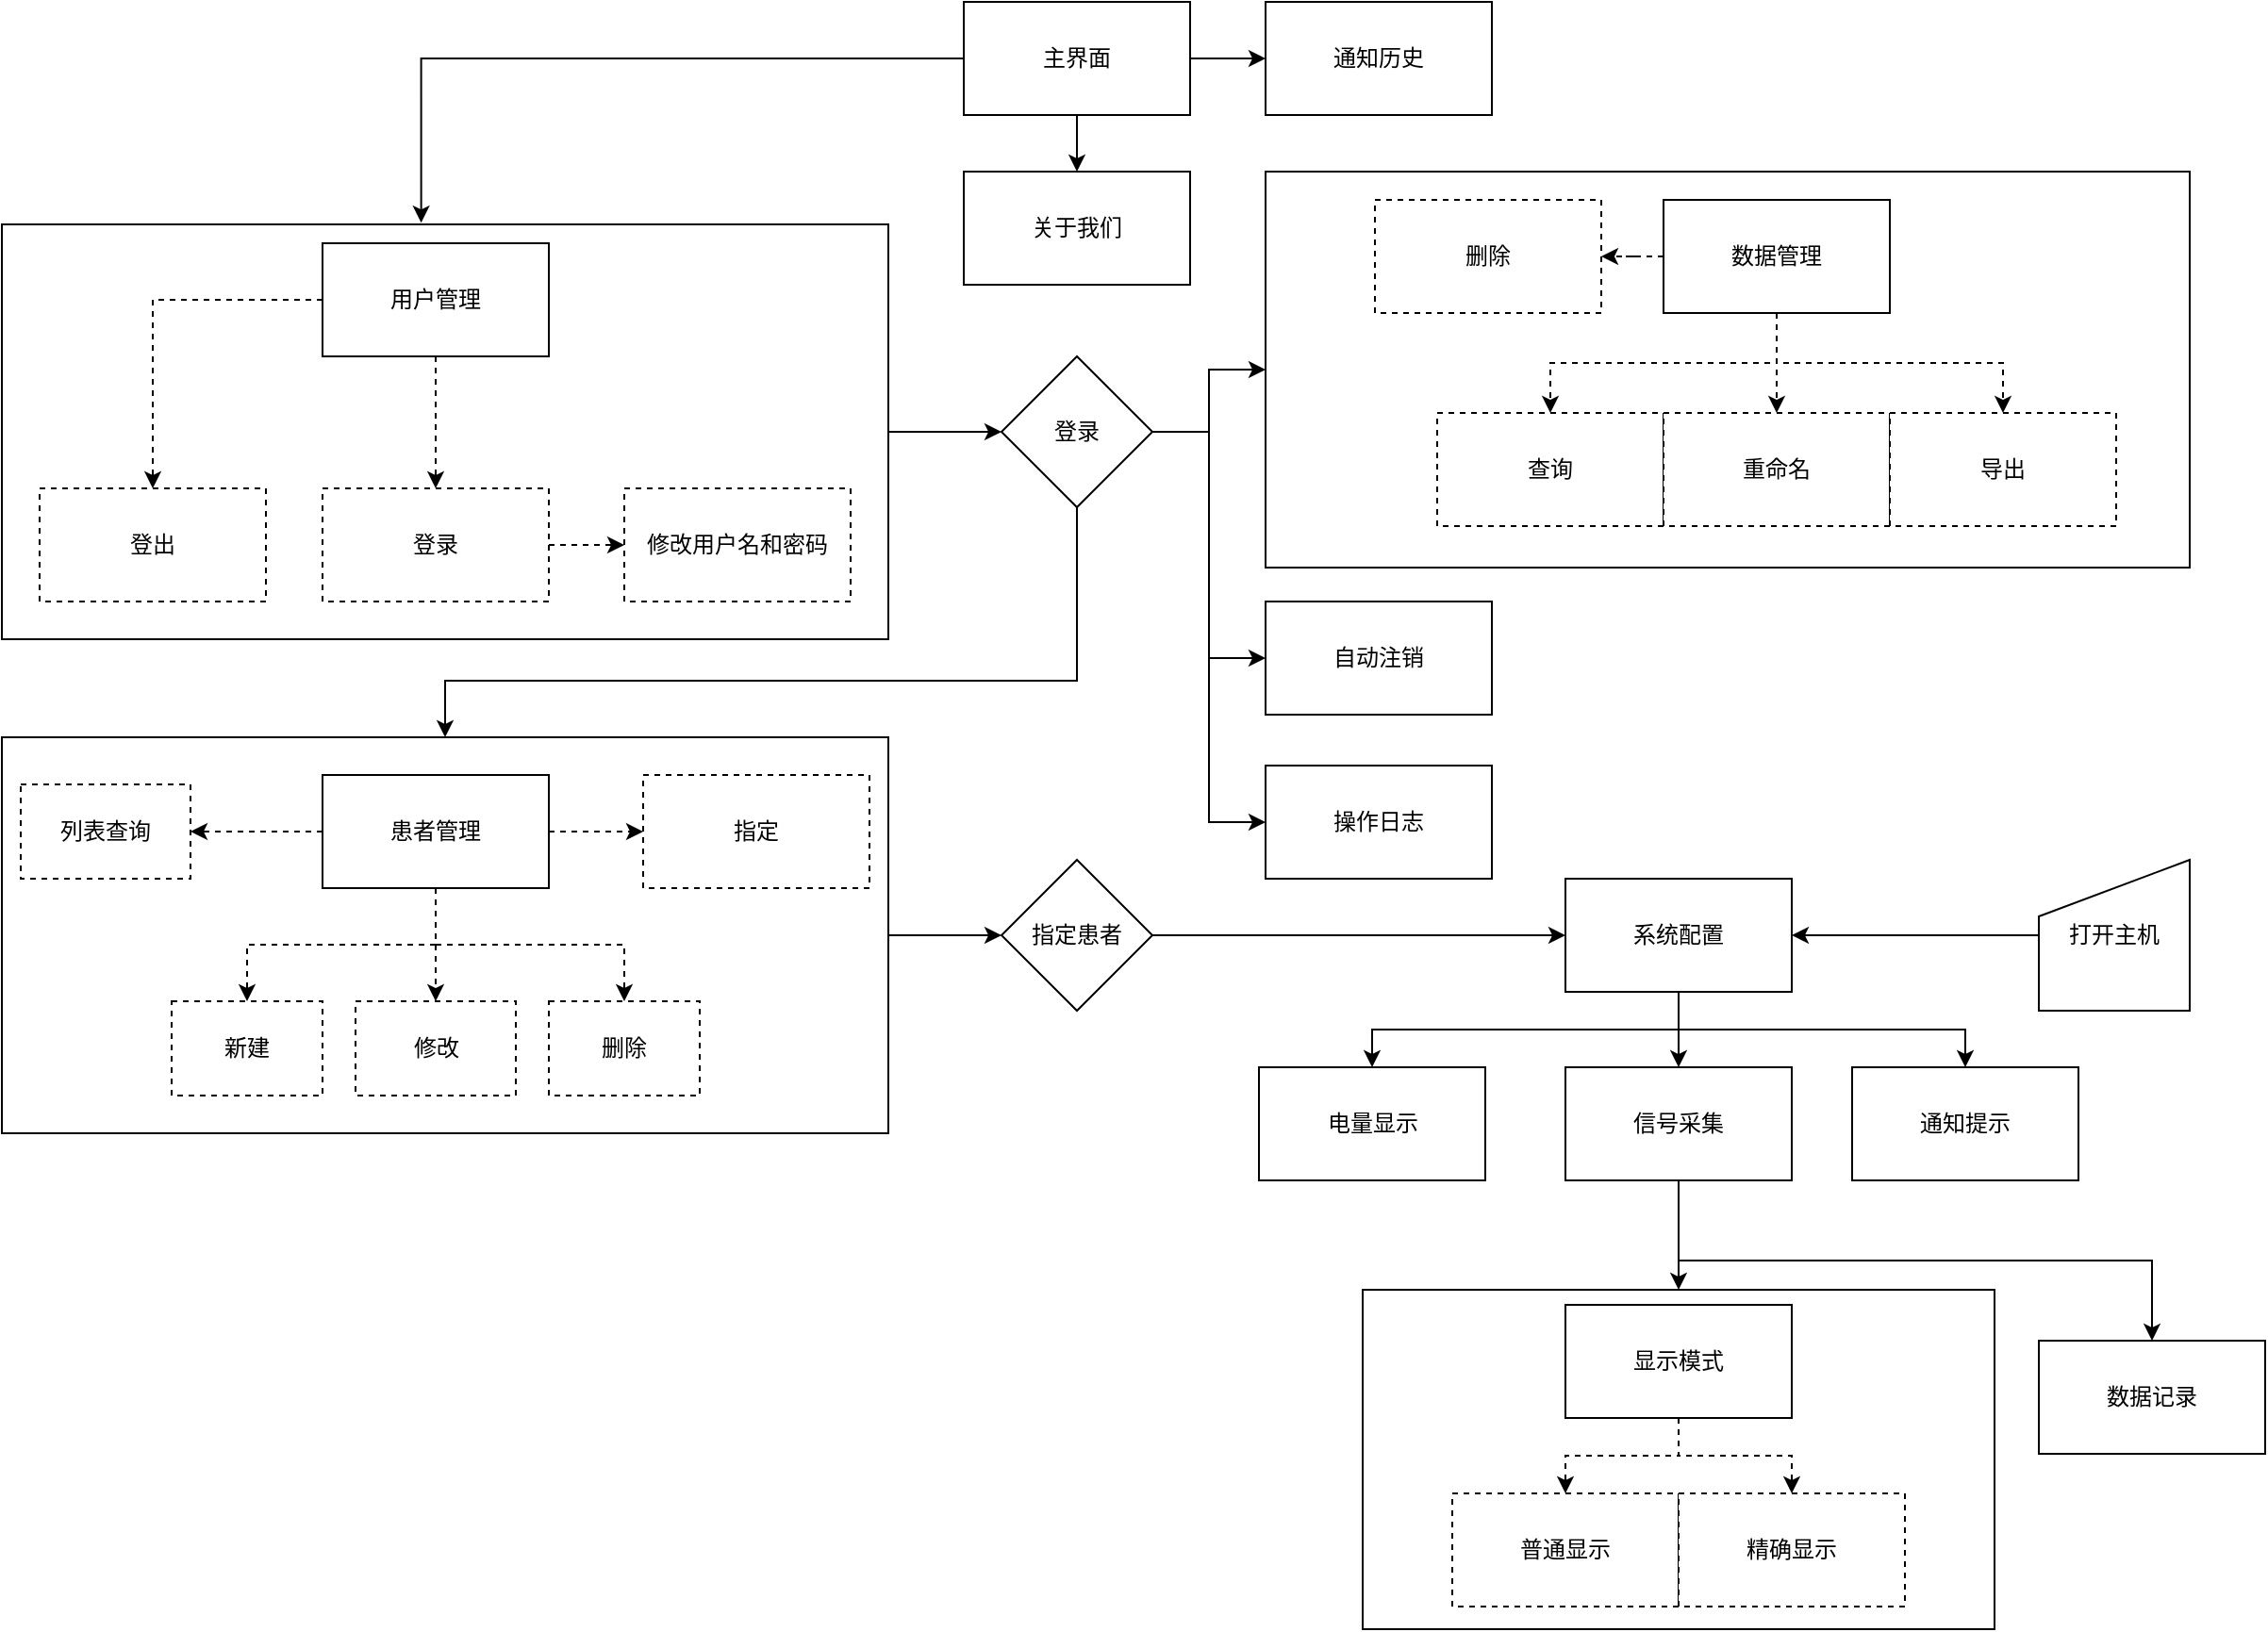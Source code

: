 <mxfile version="22.1.5" type="github">
  <diagram name="第 1 页" id="-Ap52MZwl_gN1Nkvw6ww">
    <mxGraphModel dx="2074" dy="1078" grid="1" gridSize="10" guides="1" tooltips="1" connect="1" arrows="1" fold="1" page="1" pageScale="1" pageWidth="827" pageHeight="1169" math="0" shadow="0">
      <root>
        <mxCell id="0" />
        <mxCell id="1" parent="0" />
        <mxCell id="wdBuc7eoAil308pSurVw-1" value="" style="whiteSpace=wrap;html=1;rounded=0;" vertex="1" parent="1">
          <mxGeometry x="921.5" y="743" width="335" height="180" as="geometry" />
        </mxCell>
        <mxCell id="wdBuc7eoAil308pSurVw-2" value="" style="whiteSpace=wrap;html=1;rounded=0;" vertex="1" parent="1">
          <mxGeometry x="870" y="150" width="490" height="210" as="geometry" />
        </mxCell>
        <mxCell id="wdBuc7eoAil308pSurVw-3" value="" style="edgeStyle=orthogonalEdgeStyle;rounded=0;orthogonalLoop=1;jettySize=auto;html=1;" edge="1" parent="1" source="wdBuc7eoAil308pSurVw-4" target="wdBuc7eoAil308pSurVw-60">
          <mxGeometry relative="1" as="geometry" />
        </mxCell>
        <mxCell id="wdBuc7eoAil308pSurVw-4" value="" style="whiteSpace=wrap;html=1;rounded=0;" vertex="1" parent="1">
          <mxGeometry x="200" y="450" width="470" height="210" as="geometry" />
        </mxCell>
        <mxCell id="wdBuc7eoAil308pSurVw-5" value="" style="edgeStyle=orthogonalEdgeStyle;rounded=0;orthogonalLoop=1;jettySize=auto;html=1;" edge="1" parent="1" source="wdBuc7eoAil308pSurVw-6" target="wdBuc7eoAil308pSurVw-58">
          <mxGeometry relative="1" as="geometry" />
        </mxCell>
        <mxCell id="wdBuc7eoAil308pSurVw-6" value="" style="rounded=0;whiteSpace=wrap;html=1;" vertex="1" parent="1">
          <mxGeometry x="200" y="178" width="470" height="220" as="geometry" />
        </mxCell>
        <mxCell id="wdBuc7eoAil308pSurVw-7" value="" style="edgeStyle=orthogonalEdgeStyle;rounded=0;orthogonalLoop=1;jettySize=auto;html=1;entryX=0.473;entryY=-0.004;entryDx=0;entryDy=0;entryPerimeter=0;" edge="1" parent="1" source="wdBuc7eoAil308pSurVw-10" target="wdBuc7eoAil308pSurVw-6">
          <mxGeometry relative="1" as="geometry" />
        </mxCell>
        <mxCell id="wdBuc7eoAil308pSurVw-8" value="" style="edgeStyle=orthogonalEdgeStyle;rounded=0;orthogonalLoop=1;jettySize=auto;html=1;" edge="1" parent="1" source="wdBuc7eoAil308pSurVw-10" target="wdBuc7eoAil308pSurVw-29">
          <mxGeometry relative="1" as="geometry" />
        </mxCell>
        <mxCell id="wdBuc7eoAil308pSurVw-9" value="" style="edgeStyle=orthogonalEdgeStyle;rounded=0;orthogonalLoop=1;jettySize=auto;html=1;" edge="1" parent="1" source="wdBuc7eoAil308pSurVw-10" target="wdBuc7eoAil308pSurVw-63">
          <mxGeometry relative="1" as="geometry" />
        </mxCell>
        <mxCell id="wdBuc7eoAil308pSurVw-10" value="主界面" style="rounded=0;html=1;whiteSpace=wrap;" vertex="1" parent="1">
          <mxGeometry x="710" y="60" width="120" height="60" as="geometry" />
        </mxCell>
        <mxCell id="wdBuc7eoAil308pSurVw-11" value="" style="edgeStyle=orthogonalEdgeStyle;rounded=0;orthogonalLoop=1;jettySize=auto;html=1;dashed=1;" edge="1" parent="1" source="wdBuc7eoAil308pSurVw-14" target="wdBuc7eoAil308pSurVw-15">
          <mxGeometry relative="1" as="geometry" />
        </mxCell>
        <mxCell id="wdBuc7eoAil308pSurVw-12" value="" style="edgeStyle=orthogonalEdgeStyle;rounded=0;orthogonalLoop=1;jettySize=auto;html=1;dashed=1;" edge="1" parent="1" source="wdBuc7eoAil308pSurVw-14" target="wdBuc7eoAil308pSurVw-16">
          <mxGeometry relative="1" as="geometry" />
        </mxCell>
        <mxCell id="wdBuc7eoAil308pSurVw-13" value="" style="edgeStyle=orthogonalEdgeStyle;rounded=0;orthogonalLoop=1;jettySize=auto;html=1;dashed=1;exitX=1;exitY=0.5;exitDx=0;exitDy=0;" edge="1" parent="1" source="wdBuc7eoAil308pSurVw-16" target="wdBuc7eoAil308pSurVw-17">
          <mxGeometry relative="1" as="geometry" />
        </mxCell>
        <mxCell id="wdBuc7eoAil308pSurVw-14" value="用户管理" style="whiteSpace=wrap;html=1;rounded=0;" vertex="1" parent="1">
          <mxGeometry x="370" y="188" width="120" height="60" as="geometry" />
        </mxCell>
        <mxCell id="wdBuc7eoAil308pSurVw-15" value="登出" style="whiteSpace=wrap;html=1;rounded=0;dashed=1;" vertex="1" parent="1">
          <mxGeometry x="220" y="318" width="120" height="60" as="geometry" />
        </mxCell>
        <mxCell id="wdBuc7eoAil308pSurVw-16" value="登录" style="whiteSpace=wrap;html=1;rounded=0;dashed=1;" vertex="1" parent="1">
          <mxGeometry x="370" y="318" width="120" height="60" as="geometry" />
        </mxCell>
        <mxCell id="wdBuc7eoAil308pSurVw-17" value="修改用户名和密码" style="whiteSpace=wrap;html=1;rounded=0;dashed=1;" vertex="1" parent="1">
          <mxGeometry x="530" y="318" width="120" height="60" as="geometry" />
        </mxCell>
        <mxCell id="wdBuc7eoAil308pSurVw-18" value="" style="edgeStyle=orthogonalEdgeStyle;rounded=0;orthogonalLoop=1;jettySize=auto;html=1;dashed=1;" edge="1" parent="1" source="wdBuc7eoAil308pSurVw-23" target="wdBuc7eoAil308pSurVw-24">
          <mxGeometry relative="1" as="geometry" />
        </mxCell>
        <mxCell id="wdBuc7eoAil308pSurVw-19" value="" style="edgeStyle=orthogonalEdgeStyle;rounded=0;orthogonalLoop=1;jettySize=auto;html=1;dashed=1;" edge="1" parent="1" source="wdBuc7eoAil308pSurVw-23" target="wdBuc7eoAil308pSurVw-25">
          <mxGeometry relative="1" as="geometry" />
        </mxCell>
        <mxCell id="wdBuc7eoAil308pSurVw-20" value="" style="edgeStyle=orthogonalEdgeStyle;rounded=0;orthogonalLoop=1;jettySize=auto;html=1;dashed=1;" edge="1" parent="1" source="wdBuc7eoAil308pSurVw-23" target="wdBuc7eoAil308pSurVw-26">
          <mxGeometry relative="1" as="geometry" />
        </mxCell>
        <mxCell id="wdBuc7eoAil308pSurVw-21" value="" style="edgeStyle=orthogonalEdgeStyle;rounded=0;orthogonalLoop=1;jettySize=auto;html=1;dashed=1;" edge="1" parent="1" source="wdBuc7eoAil308pSurVw-23" target="wdBuc7eoAil308pSurVw-28">
          <mxGeometry relative="1" as="geometry" />
        </mxCell>
        <mxCell id="wdBuc7eoAil308pSurVw-22" style="edgeStyle=orthogonalEdgeStyle;rounded=0;orthogonalLoop=1;jettySize=auto;html=1;entryX=0.5;entryY=0;entryDx=0;entryDy=0;dashed=1;" edge="1" parent="1" source="wdBuc7eoAil308pSurVw-23" target="wdBuc7eoAil308pSurVw-27">
          <mxGeometry relative="1" as="geometry" />
        </mxCell>
        <mxCell id="wdBuc7eoAil308pSurVw-23" value="患者管理" style="rounded=0;whiteSpace=wrap;html=1;" vertex="1" parent="1">
          <mxGeometry x="370" y="470" width="120" height="60" as="geometry" />
        </mxCell>
        <mxCell id="wdBuc7eoAil308pSurVw-24" value="指定" style="whiteSpace=wrap;html=1;rounded=0;dashed=1;" vertex="1" parent="1">
          <mxGeometry x="540" y="470" width="120" height="60" as="geometry" />
        </mxCell>
        <mxCell id="wdBuc7eoAil308pSurVw-25" value="列表查询" style="whiteSpace=wrap;html=1;rounded=0;dashed=1;" vertex="1" parent="1">
          <mxGeometry x="210" y="475" width="90" height="50" as="geometry" />
        </mxCell>
        <mxCell id="wdBuc7eoAil308pSurVw-26" value="新建" style="whiteSpace=wrap;html=1;rounded=0;dashed=1;" vertex="1" parent="1">
          <mxGeometry x="290" y="590" width="80" height="50" as="geometry" />
        </mxCell>
        <mxCell id="wdBuc7eoAil308pSurVw-27" value="删除" style="whiteSpace=wrap;html=1;rounded=0;dashed=1;" vertex="1" parent="1">
          <mxGeometry x="490" y="590" width="80" height="50" as="geometry" />
        </mxCell>
        <mxCell id="wdBuc7eoAil308pSurVw-28" value="&lt;div&gt;修改&lt;/div&gt;" style="whiteSpace=wrap;html=1;rounded=0;dashed=1;" vertex="1" parent="1">
          <mxGeometry x="387.5" y="590" width="85" height="50" as="geometry" />
        </mxCell>
        <mxCell id="wdBuc7eoAil308pSurVw-29" value="关于我们" style="whiteSpace=wrap;html=1;rounded=0;" vertex="1" parent="1">
          <mxGeometry x="710" y="150" width="120" height="60" as="geometry" />
        </mxCell>
        <mxCell id="wdBuc7eoAil308pSurVw-30" value="" style="edgeStyle=orthogonalEdgeStyle;rounded=0;orthogonalLoop=1;jettySize=auto;html=1;dashed=1;" edge="1" parent="1" source="wdBuc7eoAil308pSurVw-34" target="wdBuc7eoAil308pSurVw-35">
          <mxGeometry relative="1" as="geometry" />
        </mxCell>
        <mxCell id="wdBuc7eoAil308pSurVw-31" value="" style="edgeStyle=orthogonalEdgeStyle;rounded=0;orthogonalLoop=1;jettySize=auto;html=1;dashed=1;" edge="1" parent="1" source="wdBuc7eoAil308pSurVw-34" target="wdBuc7eoAil308pSurVw-36">
          <mxGeometry relative="1" as="geometry" />
        </mxCell>
        <mxCell id="wdBuc7eoAil308pSurVw-32" value="" style="edgeStyle=orthogonalEdgeStyle;rounded=0;orthogonalLoop=1;jettySize=auto;html=1;dashed=1;" edge="1" parent="1" source="wdBuc7eoAil308pSurVw-34" target="wdBuc7eoAil308pSurVw-37">
          <mxGeometry relative="1" as="geometry" />
        </mxCell>
        <mxCell id="wdBuc7eoAil308pSurVw-33" value="" style="edgeStyle=orthogonalEdgeStyle;rounded=0;orthogonalLoop=1;jettySize=auto;html=1;dashed=1;" edge="1" parent="1" source="wdBuc7eoAil308pSurVw-34" target="wdBuc7eoAil308pSurVw-38">
          <mxGeometry relative="1" as="geometry" />
        </mxCell>
        <mxCell id="wdBuc7eoAil308pSurVw-34" value="数据管理" style="rounded=0;whiteSpace=wrap;html=1;" vertex="1" parent="1">
          <mxGeometry x="1081" y="165" width="120" height="60" as="geometry" />
        </mxCell>
        <mxCell id="wdBuc7eoAil308pSurVw-35" value="删除" style="whiteSpace=wrap;html=1;rounded=0;dashed=1;" vertex="1" parent="1">
          <mxGeometry x="928" y="165" width="120" height="60" as="geometry" />
        </mxCell>
        <mxCell id="wdBuc7eoAil308pSurVw-36" value="查询" style="whiteSpace=wrap;html=1;rounded=0;dashed=1;" vertex="1" parent="1">
          <mxGeometry x="961" y="278" width="120" height="60" as="geometry" />
        </mxCell>
        <mxCell id="wdBuc7eoAil308pSurVw-37" value="重命名" style="whiteSpace=wrap;html=1;rounded=0;dashed=1;" vertex="1" parent="1">
          <mxGeometry x="1081" y="278" width="120" height="60" as="geometry" />
        </mxCell>
        <mxCell id="wdBuc7eoAil308pSurVw-38" value="导出" style="whiteSpace=wrap;html=1;rounded=0;dashed=1;" vertex="1" parent="1">
          <mxGeometry x="1201" y="278" width="120" height="60" as="geometry" />
        </mxCell>
        <mxCell id="wdBuc7eoAil308pSurVw-39" value="" style="edgeStyle=orthogonalEdgeStyle;rounded=0;orthogonalLoop=1;jettySize=auto;html=1;" edge="1" parent="1" source="wdBuc7eoAil308pSurVw-42" target="wdBuc7eoAil308pSurVw-45">
          <mxGeometry relative="1" as="geometry" />
        </mxCell>
        <mxCell id="wdBuc7eoAil308pSurVw-40" value="" style="edgeStyle=orthogonalEdgeStyle;rounded=0;orthogonalLoop=1;jettySize=auto;html=1;exitX=0.5;exitY=1;exitDx=0;exitDy=0;" edge="1" parent="1" source="wdBuc7eoAil308pSurVw-42" target="wdBuc7eoAil308pSurVw-53">
          <mxGeometry relative="1" as="geometry" />
        </mxCell>
        <mxCell id="wdBuc7eoAil308pSurVw-41" style="edgeStyle=orthogonalEdgeStyle;rounded=0;orthogonalLoop=1;jettySize=auto;html=1;exitX=0.5;exitY=1;exitDx=0;exitDy=0;" edge="1" parent="1" source="wdBuc7eoAil308pSurVw-42" target="wdBuc7eoAil308pSurVw-52">
          <mxGeometry relative="1" as="geometry" />
        </mxCell>
        <mxCell id="wdBuc7eoAil308pSurVw-42" value="系统配置" style="rounded=0;whiteSpace=wrap;html=1;" vertex="1" parent="1">
          <mxGeometry x="1029" y="525" width="120" height="60" as="geometry" />
        </mxCell>
        <mxCell id="wdBuc7eoAil308pSurVw-43" value="" style="edgeStyle=orthogonalEdgeStyle;rounded=0;orthogonalLoop=1;jettySize=auto;html=1;" edge="1" parent="1" source="wdBuc7eoAil308pSurVw-45" target="wdBuc7eoAil308pSurVw-1">
          <mxGeometry relative="1" as="geometry" />
        </mxCell>
        <mxCell id="wdBuc7eoAil308pSurVw-44" value="" style="edgeStyle=orthogonalEdgeStyle;rounded=0;orthogonalLoop=1;jettySize=auto;html=1;exitX=0.5;exitY=1;exitDx=0;exitDy=0;" edge="1" parent="1" source="wdBuc7eoAil308pSurVw-45" target="wdBuc7eoAil308pSurVw-51">
          <mxGeometry relative="1" as="geometry" />
        </mxCell>
        <mxCell id="wdBuc7eoAil308pSurVw-45" value="信号采集" style="whiteSpace=wrap;html=1;rounded=0;" vertex="1" parent="1">
          <mxGeometry x="1029" y="625" width="120" height="60" as="geometry" />
        </mxCell>
        <mxCell id="wdBuc7eoAil308pSurVw-46" value="" style="edgeStyle=orthogonalEdgeStyle;rounded=0;orthogonalLoop=1;jettySize=auto;html=1;dashed=1;" edge="1" parent="1" source="wdBuc7eoAil308pSurVw-48" target="wdBuc7eoAil308pSurVw-49">
          <mxGeometry relative="1" as="geometry" />
        </mxCell>
        <mxCell id="wdBuc7eoAil308pSurVw-47" value="" style="edgeStyle=orthogonalEdgeStyle;rounded=0;orthogonalLoop=1;jettySize=auto;html=1;dashed=1;" edge="1" parent="1" source="wdBuc7eoAil308pSurVw-48" target="wdBuc7eoAil308pSurVw-50">
          <mxGeometry relative="1" as="geometry" />
        </mxCell>
        <mxCell id="wdBuc7eoAil308pSurVw-48" value="显示模式" style="rounded=0;whiteSpace=wrap;html=1;" vertex="1" parent="1">
          <mxGeometry x="1029" y="751" width="120" height="60" as="geometry" />
        </mxCell>
        <mxCell id="wdBuc7eoAil308pSurVw-49" value="普通显示" style="whiteSpace=wrap;html=1;rounded=0;dashed=1;" vertex="1" parent="1">
          <mxGeometry x="969" y="851" width="120" height="60" as="geometry" />
        </mxCell>
        <mxCell id="wdBuc7eoAil308pSurVw-50" value="精确显示" style="whiteSpace=wrap;html=1;rounded=0;dashed=1;" vertex="1" parent="1">
          <mxGeometry x="1089" y="851" width="120" height="60" as="geometry" />
        </mxCell>
        <mxCell id="wdBuc7eoAil308pSurVw-51" value="数据记录" style="whiteSpace=wrap;html=1;rounded=0;" vertex="1" parent="1">
          <mxGeometry x="1280" y="770" width="120" height="60" as="geometry" />
        </mxCell>
        <mxCell id="wdBuc7eoAil308pSurVw-52" value="通知提示" style="whiteSpace=wrap;html=1;rounded=0;" vertex="1" parent="1">
          <mxGeometry x="1181" y="625" width="120" height="60" as="geometry" />
        </mxCell>
        <mxCell id="wdBuc7eoAil308pSurVw-53" value="电量显示" style="whiteSpace=wrap;html=1;rounded=0;" vertex="1" parent="1">
          <mxGeometry x="866.5" y="625" width="120" height="60" as="geometry" />
        </mxCell>
        <mxCell id="wdBuc7eoAil308pSurVw-54" style="edgeStyle=orthogonalEdgeStyle;rounded=0;orthogonalLoop=1;jettySize=auto;html=1;entryX=0;entryY=0.5;entryDx=0;entryDy=0;" edge="1" parent="1" source="wdBuc7eoAil308pSurVw-58" target="wdBuc7eoAil308pSurVw-2">
          <mxGeometry relative="1" as="geometry" />
        </mxCell>
        <mxCell id="wdBuc7eoAil308pSurVw-55" style="edgeStyle=orthogonalEdgeStyle;rounded=0;orthogonalLoop=1;jettySize=auto;html=1;entryX=0.5;entryY=0;entryDx=0;entryDy=0;exitX=0.5;exitY=1;exitDx=0;exitDy=0;" edge="1" parent="1" source="wdBuc7eoAil308pSurVw-58" target="wdBuc7eoAil308pSurVw-4">
          <mxGeometry relative="1" as="geometry">
            <Array as="points">
              <mxPoint x="770" y="420" />
              <mxPoint x="435" y="420" />
            </Array>
          </mxGeometry>
        </mxCell>
        <mxCell id="wdBuc7eoAil308pSurVw-56" style="edgeStyle=orthogonalEdgeStyle;rounded=0;orthogonalLoop=1;jettySize=auto;html=1;entryX=0;entryY=0.5;entryDx=0;entryDy=0;" edge="1" parent="1" source="wdBuc7eoAil308pSurVw-58" target="wdBuc7eoAil308pSurVw-64">
          <mxGeometry relative="1" as="geometry" />
        </mxCell>
        <mxCell id="wdBuc7eoAil308pSurVw-57" style="edgeStyle=orthogonalEdgeStyle;rounded=0;orthogonalLoop=1;jettySize=auto;html=1;entryX=0;entryY=0.5;entryDx=0;entryDy=0;" edge="1" parent="1" source="wdBuc7eoAil308pSurVw-58" target="wdBuc7eoAil308pSurVw-65">
          <mxGeometry relative="1" as="geometry" />
        </mxCell>
        <mxCell id="wdBuc7eoAil308pSurVw-58" value="登录" style="rhombus;whiteSpace=wrap;html=1;rounded=0;" vertex="1" parent="1">
          <mxGeometry x="730" y="248" width="80" height="80" as="geometry" />
        </mxCell>
        <mxCell id="wdBuc7eoAil308pSurVw-59" style="edgeStyle=orthogonalEdgeStyle;rounded=0;orthogonalLoop=1;jettySize=auto;html=1;" edge="1" parent="1" source="wdBuc7eoAil308pSurVw-60" target="wdBuc7eoAil308pSurVw-42">
          <mxGeometry relative="1" as="geometry" />
        </mxCell>
        <mxCell id="wdBuc7eoAil308pSurVw-60" value="指定患者" style="rhombus;whiteSpace=wrap;html=1;rounded=0;" vertex="1" parent="1">
          <mxGeometry x="730" y="515" width="80" height="80" as="geometry" />
        </mxCell>
        <mxCell id="wdBuc7eoAil308pSurVw-61" style="edgeStyle=orthogonalEdgeStyle;rounded=0;orthogonalLoop=1;jettySize=auto;html=1;" edge="1" parent="1" source="wdBuc7eoAil308pSurVw-62" target="wdBuc7eoAil308pSurVw-42">
          <mxGeometry relative="1" as="geometry" />
        </mxCell>
        <mxCell id="wdBuc7eoAil308pSurVw-62" value="打开主机" style="shape=manualInput;whiteSpace=wrap;html=1;" vertex="1" parent="1">
          <mxGeometry x="1280" y="515" width="80" height="80" as="geometry" />
        </mxCell>
        <mxCell id="wdBuc7eoAil308pSurVw-63" value="通知历史" style="whiteSpace=wrap;html=1;rounded=0;" vertex="1" parent="1">
          <mxGeometry x="870" y="60" width="120" height="60" as="geometry" />
        </mxCell>
        <mxCell id="wdBuc7eoAil308pSurVw-64" value="自动注销" style="whiteSpace=wrap;html=1;rounded=0;" vertex="1" parent="1">
          <mxGeometry x="870" y="378" width="120" height="60" as="geometry" />
        </mxCell>
        <mxCell id="wdBuc7eoAil308pSurVw-65" value="操作日志" style="whiteSpace=wrap;html=1;rounded=0;" vertex="1" parent="1">
          <mxGeometry x="870" y="465" width="120" height="60" as="geometry" />
        </mxCell>
      </root>
    </mxGraphModel>
  </diagram>
</mxfile>
